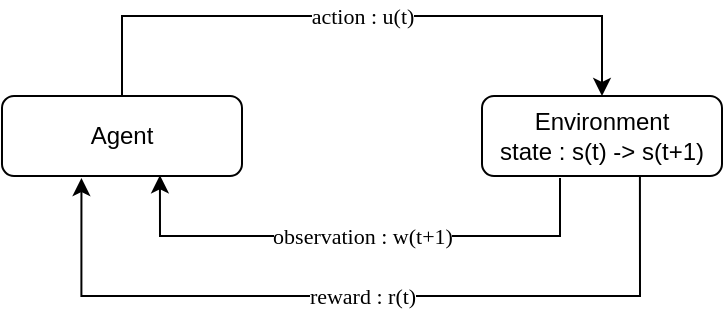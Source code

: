 <mxfile version="16.5.4" type="github"><diagram id="J6pK8l0G1kO3sxS-xBjs" name="Page-1"><mxGraphModel dx="981" dy="499" grid="1" gridSize="10" guides="1" tooltips="1" connect="1" arrows="1" fold="1" page="1" pageScale="1" pageWidth="827" pageHeight="1169" math="0" shadow="0"><root><mxCell id="0"/><mxCell id="1" parent="0"/><mxCell id="r0HDLYmB7ITgDxiPSwdS-4" value="&lt;font face=&quot;Verdana&quot;&gt;action : u(t)&lt;/font&gt;" style="edgeStyle=orthogonalEdgeStyle;rounded=0;orthogonalLoop=1;jettySize=auto;html=1;entryX=0.5;entryY=0;entryDx=0;entryDy=0;exitX=0.5;exitY=0;exitDx=0;exitDy=0;" edge="1" parent="1" source="r0HDLYmB7ITgDxiPSwdS-1" target="r0HDLYmB7ITgDxiPSwdS-2"><mxGeometry relative="1" as="geometry"><Array as="points"><mxPoint x="180" y="200"/><mxPoint x="420" y="200"/></Array></mxGeometry></mxCell><mxCell id="r0HDLYmB7ITgDxiPSwdS-1" value="Agent" style="rounded=1;whiteSpace=wrap;html=1;" vertex="1" parent="1"><mxGeometry x="120" y="240" width="120" height="40" as="geometry"/></mxCell><mxCell id="r0HDLYmB7ITgDxiPSwdS-7" value="&lt;font face=&quot;Verdana&quot;&gt;reward : r(t)&lt;/font&gt;" style="edgeStyle=orthogonalEdgeStyle;rounded=0;orthogonalLoop=1;jettySize=auto;html=1;entryX=0.331;entryY=1.025;entryDx=0;entryDy=0;exitX=0.658;exitY=0.991;exitDx=0;exitDy=0;exitPerimeter=0;entryPerimeter=0;" edge="1" parent="1" source="r0HDLYmB7ITgDxiPSwdS-2" target="r0HDLYmB7ITgDxiPSwdS-1"><mxGeometry relative="1" as="geometry"><Array as="points"><mxPoint x="439" y="340"/><mxPoint x="160" y="340"/></Array></mxGeometry></mxCell><mxCell id="r0HDLYmB7ITgDxiPSwdS-8" value="" style="edgeStyle=orthogonalEdgeStyle;rounded=0;orthogonalLoop=1;jettySize=auto;html=1;entryX=0.658;entryY=0.991;entryDx=0;entryDy=0;entryPerimeter=0;exitX=0.325;exitY=1.025;exitDx=0;exitDy=0;exitPerimeter=0;" edge="1" parent="1" source="r0HDLYmB7ITgDxiPSwdS-2" target="r0HDLYmB7ITgDxiPSwdS-1"><mxGeometry relative="1" as="geometry"><Array as="points"><mxPoint x="399" y="310"/><mxPoint x="199" y="310"/></Array></mxGeometry></mxCell><mxCell id="r0HDLYmB7ITgDxiPSwdS-10" value="&lt;font face=&quot;Verdana&quot;&gt;observation : w(t+1)&lt;/font&gt;" style="edgeLabel;html=1;align=center;verticalAlign=middle;resizable=0;points=[];" vertex="1" connectable="0" parent="r0HDLYmB7ITgDxiPSwdS-8"><mxGeometry x="0.234" relative="1" as="geometry"><mxPoint x="32" as="offset"/></mxGeometry></mxCell><mxCell id="r0HDLYmB7ITgDxiPSwdS-2" value="&lt;div&gt;Environment&lt;br&gt;state : s(t) -&amp;gt; s(t+1)&lt;br&gt;&lt;/div&gt;" style="rounded=1;whiteSpace=wrap;html=1;" vertex="1" parent="1"><mxGeometry x="360" y="240" width="120" height="40" as="geometry"/></mxCell></root></mxGraphModel></diagram></mxfile>